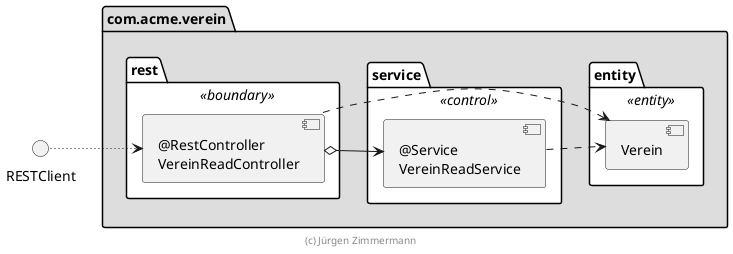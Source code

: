 ' Copyright (C) 2019 - present Juergen Zimmermann, Hochschule Karlsruhe
'
' This program is free software: you can redistribute it and/or modify
' it under the terms of the GNU General Public License as published by
' the Free Software Foundation, either version 3 of the License, or
' (at your option) any later version.
'
' This program is distributed in the hope that it will be useful,
' but WITHOUT ANY WARRANTY; without even the implied warranty of
' MERCHANTABILITY or FITNESS FOR A PARTICULAR PURPOSE.  See the
' GNU General Public License for more details.
'
' You should have received a copy of the GNU General Public License
' along with this program.  If not, see <https://www.gnu.org/licenses/>.
@startuml Komponenten

left to right direction

package com.acme.verein #DDDDDD {
    package rest <<boundary>> #FFFFFF {
        [@RestController\nVereinReadController] as VereinReadController
    }

    package service <<control>> #FFFFFF {
        [@Service\nVereinReadService] as VereinReadService
    }

    package entity <<entity>> #FFFFFF {
        [Verein]
    }
}

RESTClient ~~> [VereinReadController]

[VereinReadController] o--> [VereinReadService]
[VereinReadController] .up.> [Verein]
[VereinReadService] ..> [Verein]

footer (c) Jürgen Zimmermann

@enduml
